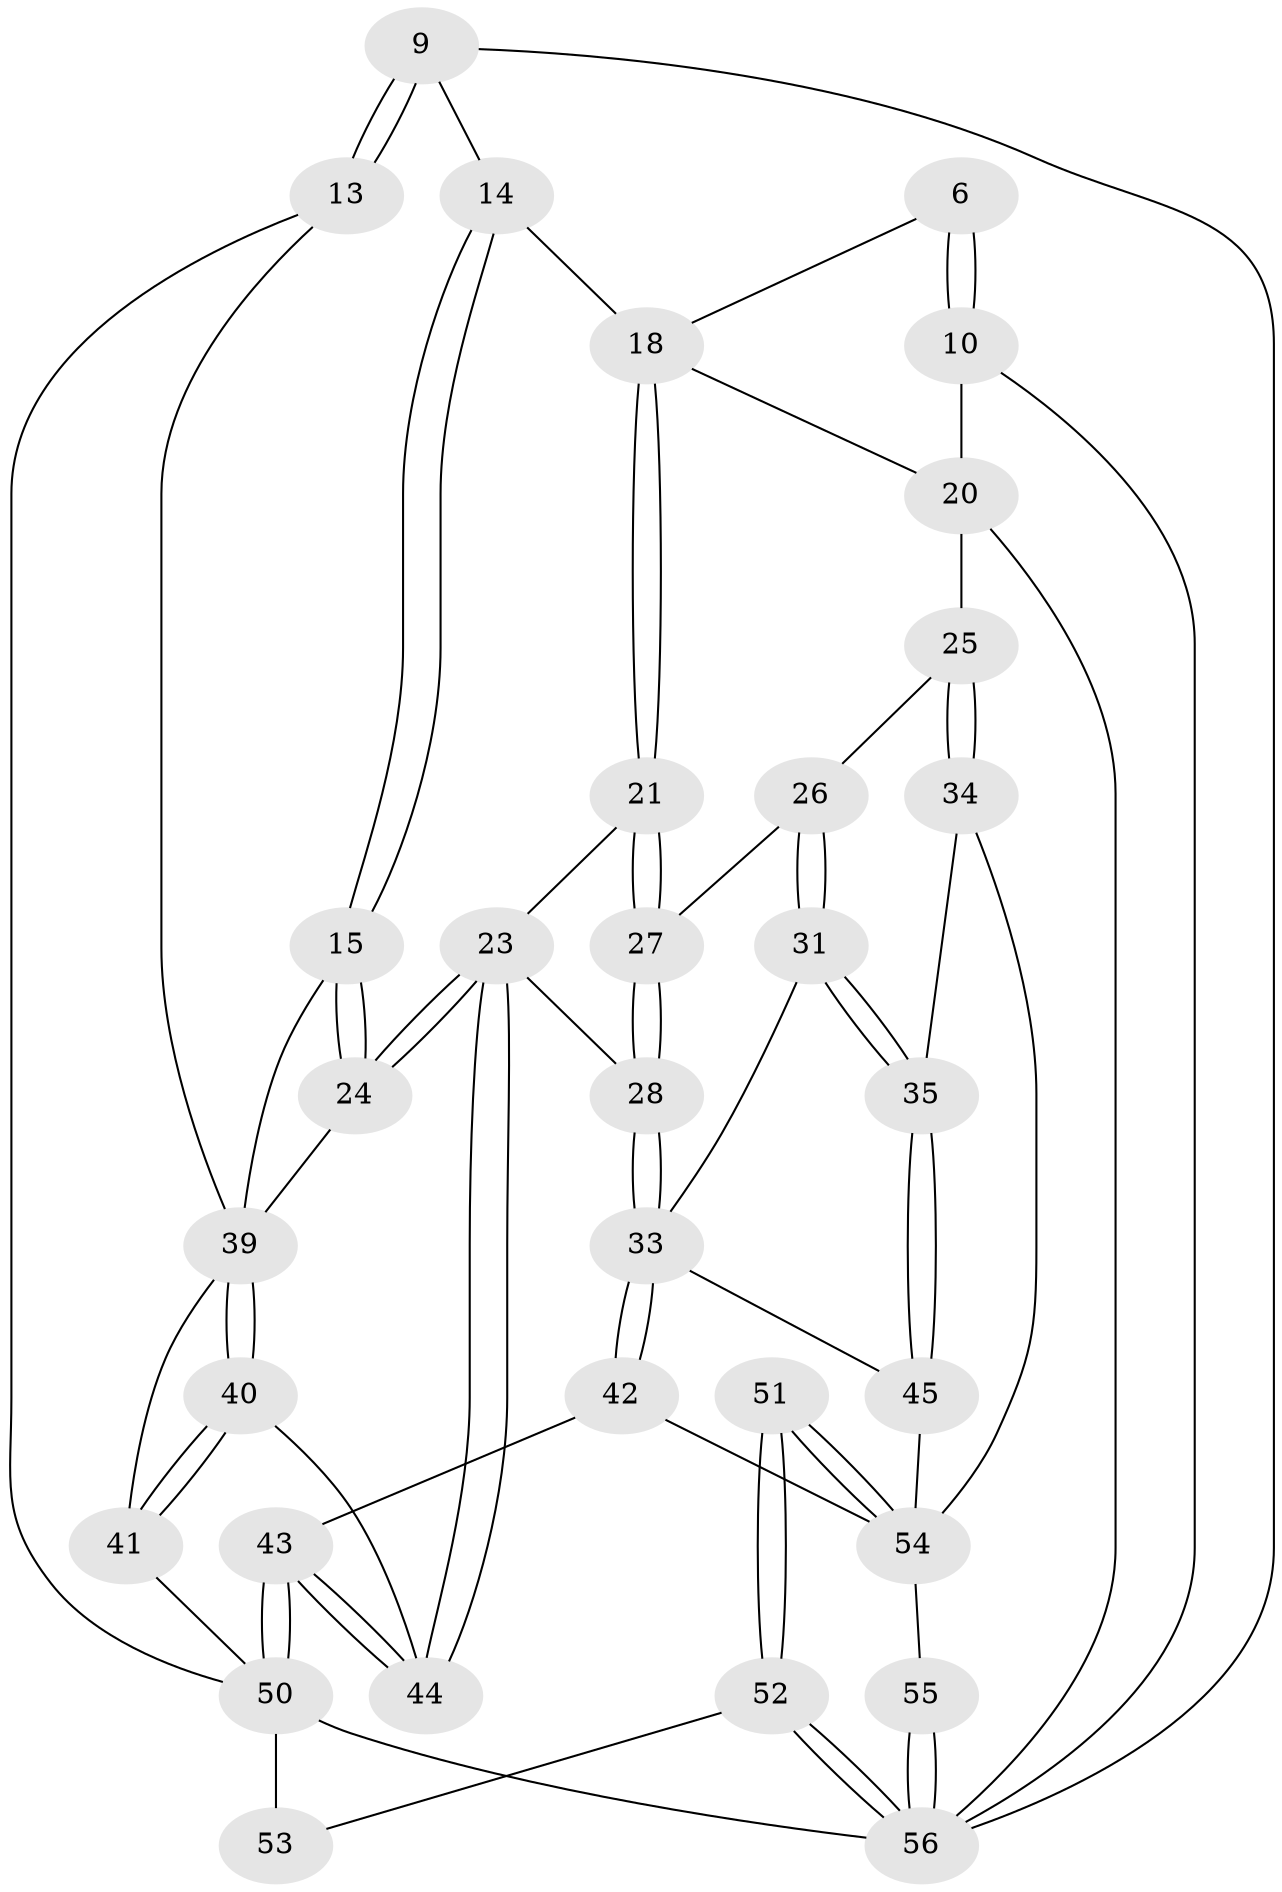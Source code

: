 // original degree distribution, {3: 0.03571428571428571, 5: 0.5, 4: 0.25, 6: 0.21428571428571427}
// Generated by graph-tools (version 1.1) at 2025/04/03/04/25 22:04:57]
// undirected, 33 vertices, 77 edges
graph export_dot {
graph [start="1"]
  node [color=gray90,style=filled];
  6 [pos="+0.6012142022554303+0.05521980246122224"];
  9 [pos="+0.17615777335522792+0",super="+5+4"];
  10 [pos="+0.6715038568479645+0.18528930833365356",super="+2"];
  13 [pos="+0+0"];
  14 [pos="+0.24363180112012922+0.0437280332021785",super="+8"];
  15 [pos="+0.17397256087814483+0.2513546911315157"];
  18 [pos="+0.36576523382199094+0.1616048534031849",super="+12"];
  20 [pos="+0.685631853116731+0.3087166798906461",super="+11"];
  21 [pos="+0.3661596887079386+0.16336801454834105"];
  23 [pos="+0.21241695835786076+0.4717145549168291",super="+22"];
  24 [pos="+0.19427303847139485+0.42983451875704526"];
  25 [pos="+0.636257472743205+0.3901417757986277"];
  26 [pos="+0.5827522027510326+0.4127336766924842"];
  27 [pos="+0.4916991521782942+0.4277923609753918"];
  28 [pos="+0.4627203193149721+0.4521428633205802"];
  31 [pos="+0.5688623562364681+0.5107768692980819"];
  33 [pos="+0.42482264351129895+0.5874291932642304",super="+32"];
  34 [pos="+0.6914970399222794+0.5414658383040107"];
  35 [pos="+0.6042213668620218+0.6110826855466364"];
  39 [pos="+0+0.42565225148298036",super="+17"];
  40 [pos="+0.15199415665564495+0.6420616591019558"];
  41 [pos="+0+0.6929177115346099"];
  42 [pos="+0.37721338160982465+0.6386370593223234"];
  43 [pos="+0.22420200241398144+0.6633781643413714"];
  44 [pos="+0.20473673139612927+0.6448625492780181"];
  45 [pos="+0.6041019161545373+0.6112279891259905"];
  50 [pos="+0.22790061635304842+0.7730323500467013",super="+47"];
  51 [pos="+0.582253504089671+0.9963094992639613"];
  52 [pos="+0.5286956988972903+1"];
  53 [pos="+0.361032707364051+1"];
  54 [pos="+0.7846473179143361+0.9028940111626272",super="+37+49"];
  55 [pos="+0.9116053983134498+0.9526963112765332",super="+36"];
  56 [pos="+1+1",super="+29+30"];
  6 -- 10 [weight=2];
  6 -- 10;
  6 -- 18;
  9 -- 13 [weight=2];
  9 -- 13;
  9 -- 14;
  9 -- 56 [weight=2];
  10 -- 56;
  10 -- 20;
  13 -- 50;
  13 -- 39;
  14 -- 15;
  14 -- 15;
  14 -- 18 [weight=2];
  15 -- 24;
  15 -- 24;
  15 -- 39;
  18 -- 21;
  18 -- 21;
  18 -- 20;
  20 -- 25;
  20 -- 56;
  21 -- 27;
  21 -- 27;
  21 -- 23;
  23 -- 24;
  23 -- 24;
  23 -- 44;
  23 -- 44;
  23 -- 28;
  24 -- 39;
  25 -- 26;
  25 -- 34;
  25 -- 34;
  26 -- 27;
  26 -- 31;
  26 -- 31;
  27 -- 28;
  27 -- 28;
  28 -- 33;
  28 -- 33;
  31 -- 35;
  31 -- 35;
  31 -- 33;
  33 -- 42;
  33 -- 42;
  33 -- 45;
  34 -- 35;
  34 -- 54;
  35 -- 45;
  35 -- 45;
  39 -- 40;
  39 -- 40;
  39 -- 41;
  40 -- 41;
  40 -- 41;
  40 -- 44;
  41 -- 50;
  42 -- 43;
  42 -- 54;
  43 -- 44;
  43 -- 44;
  43 -- 50;
  43 -- 50;
  45 -- 54;
  50 -- 53 [weight=2];
  50 -- 56;
  51 -- 52;
  51 -- 52;
  51 -- 54 [weight=2];
  51 -- 54;
  52 -- 53;
  52 -- 56;
  52 -- 56;
  54 -- 55 [weight=2];
  55 -- 56 [weight=2];
  55 -- 56;
}
